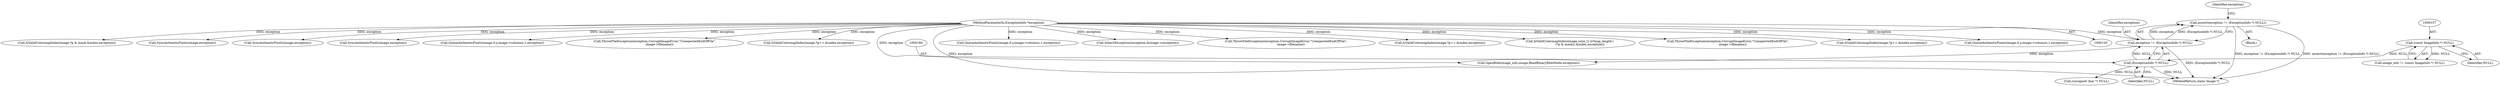 digraph "0_ImageMagick_7fdf9ea808caa3c81a0eb42656e5fafc59084198@API" {
"1000180" [label="(Call,assert(exception != (ExceptionInfo *) NULL))"];
"1000181" [label="(Call,exception != (ExceptionInfo *) NULL)"];
"1000122" [label="(MethodParameterIn,ExceptionInfo *exception)"];
"1000183" [label="(Call,(ExceptionInfo *) NULL)"];
"1000156" [label="(Call,(const ImageInfo *) NULL)"];
"1001189" [label="(Call,IsValidColormapIndex(image,*p & mask,&index,exception))"];
"1001385" [label="(Call,SyncAuthenticPixels(image,exception))"];
"1000183" [label="(Call,(ExceptionInfo *) NULL)"];
"1000180" [label="(Call,assert(exception != (ExceptionInfo *) NULL))"];
"1001788" [label="(Call,SyncAuthenticPixels(image,exception))"];
"1000182" [label="(Identifier,exception)"];
"1000198" [label="(Call,OpenBlob(image_info,image,ReadBinaryBlobMode,exception))"];
"1000156" [label="(Call,(const ImageInfo *) NULL)"];
"1001618" [label="(Call,SyncAuthenticPixels(image,exception))"];
"1000123" [label="(Block,)"];
"1000122" [label="(MethodParameterIn,ExceptionInfo *exception)"];
"1001670" [label="(Call,QueueAuthenticPixels(image,0,y,image->columns,1,exception))"];
"1001858" [label="(Call,ThrowFileException(exception,CorruptImageError,\"UnexpectedEndOfFile\",\n          image->filename))"];
"1001702" [label="(Call,IsValidColormapIndex(image,*p++,&index,exception))"];
"1000158" [label="(Identifier,NULL)"];
"1001321" [label="(Call,QueueAuthenticPixels(image,0,y,image->columns,1,exception))"];
"1000189" [label="(Identifier,exception)"];
"1000154" [label="(Call,image_info != (const ImageInfo *) NULL)"];
"1000181" [label="(Call,exception != (ExceptionInfo *) NULL)"];
"1000615" [label="(Call,InheritException(exception,&image->exception))"];
"1000421" [label="(Call,(unsigned char *) NULL)"];
"1000565" [label="(Call,ThrowFileException(exception,CorruptImageError,\"UnexpectedEndOfFile\",\n          image->filename))"];
"1001748" [label="(Call,IsValidColormapIndex(image,*p++,&index,exception))"];
"1001244" [label="(Call,IsValidColormapIndex(image,(size_t) (x*map_length+\n                     (*p & mask)),&index,exception))"];
"1000411" [label="(Call,ThrowFileException(exception,CorruptImageError,\"UnexpectedEndOfFile\",\n          image->filename))"];
"1000185" [label="(Identifier,NULL)"];
"1001725" [label="(Call,IsValidColormapIndex(image,*p++,&index,exception))"];
"1001576" [label="(Call,QueueAuthenticPixels(image,0,y,image->columns,1,exception))"];
"1001965" [label="(MethodReturn,static Image *)"];
"1000180" -> "1000123"  [label="AST: "];
"1000180" -> "1000181"  [label="CFG: "];
"1000181" -> "1000180"  [label="AST: "];
"1000189" -> "1000180"  [label="CFG: "];
"1000180" -> "1001965"  [label="DDG: exception != (ExceptionInfo *) NULL"];
"1000180" -> "1001965"  [label="DDG: assert(exception != (ExceptionInfo *) NULL)"];
"1000181" -> "1000180"  [label="DDG: exception"];
"1000181" -> "1000180"  [label="DDG: (ExceptionInfo *) NULL"];
"1000181" -> "1000183"  [label="CFG: "];
"1000182" -> "1000181"  [label="AST: "];
"1000183" -> "1000181"  [label="AST: "];
"1000181" -> "1001965"  [label="DDG: (ExceptionInfo *) NULL"];
"1000122" -> "1000181"  [label="DDG: exception"];
"1000183" -> "1000181"  [label="DDG: NULL"];
"1000181" -> "1000198"  [label="DDG: exception"];
"1000122" -> "1000120"  [label="AST: "];
"1000122" -> "1001965"  [label="DDG: exception"];
"1000122" -> "1000198"  [label="DDG: exception"];
"1000122" -> "1000411"  [label="DDG: exception"];
"1000122" -> "1000565"  [label="DDG: exception"];
"1000122" -> "1000615"  [label="DDG: exception"];
"1000122" -> "1001189"  [label="DDG: exception"];
"1000122" -> "1001244"  [label="DDG: exception"];
"1000122" -> "1001321"  [label="DDG: exception"];
"1000122" -> "1001385"  [label="DDG: exception"];
"1000122" -> "1001576"  [label="DDG: exception"];
"1000122" -> "1001618"  [label="DDG: exception"];
"1000122" -> "1001670"  [label="DDG: exception"];
"1000122" -> "1001702"  [label="DDG: exception"];
"1000122" -> "1001725"  [label="DDG: exception"];
"1000122" -> "1001748"  [label="DDG: exception"];
"1000122" -> "1001788"  [label="DDG: exception"];
"1000122" -> "1001858"  [label="DDG: exception"];
"1000183" -> "1000185"  [label="CFG: "];
"1000184" -> "1000183"  [label="AST: "];
"1000185" -> "1000183"  [label="AST: "];
"1000183" -> "1001965"  [label="DDG: NULL"];
"1000156" -> "1000183"  [label="DDG: NULL"];
"1000183" -> "1000421"  [label="DDG: NULL"];
"1000156" -> "1000154"  [label="AST: "];
"1000156" -> "1000158"  [label="CFG: "];
"1000157" -> "1000156"  [label="AST: "];
"1000158" -> "1000156"  [label="AST: "];
"1000154" -> "1000156"  [label="CFG: "];
"1000156" -> "1000154"  [label="DDG: NULL"];
}
